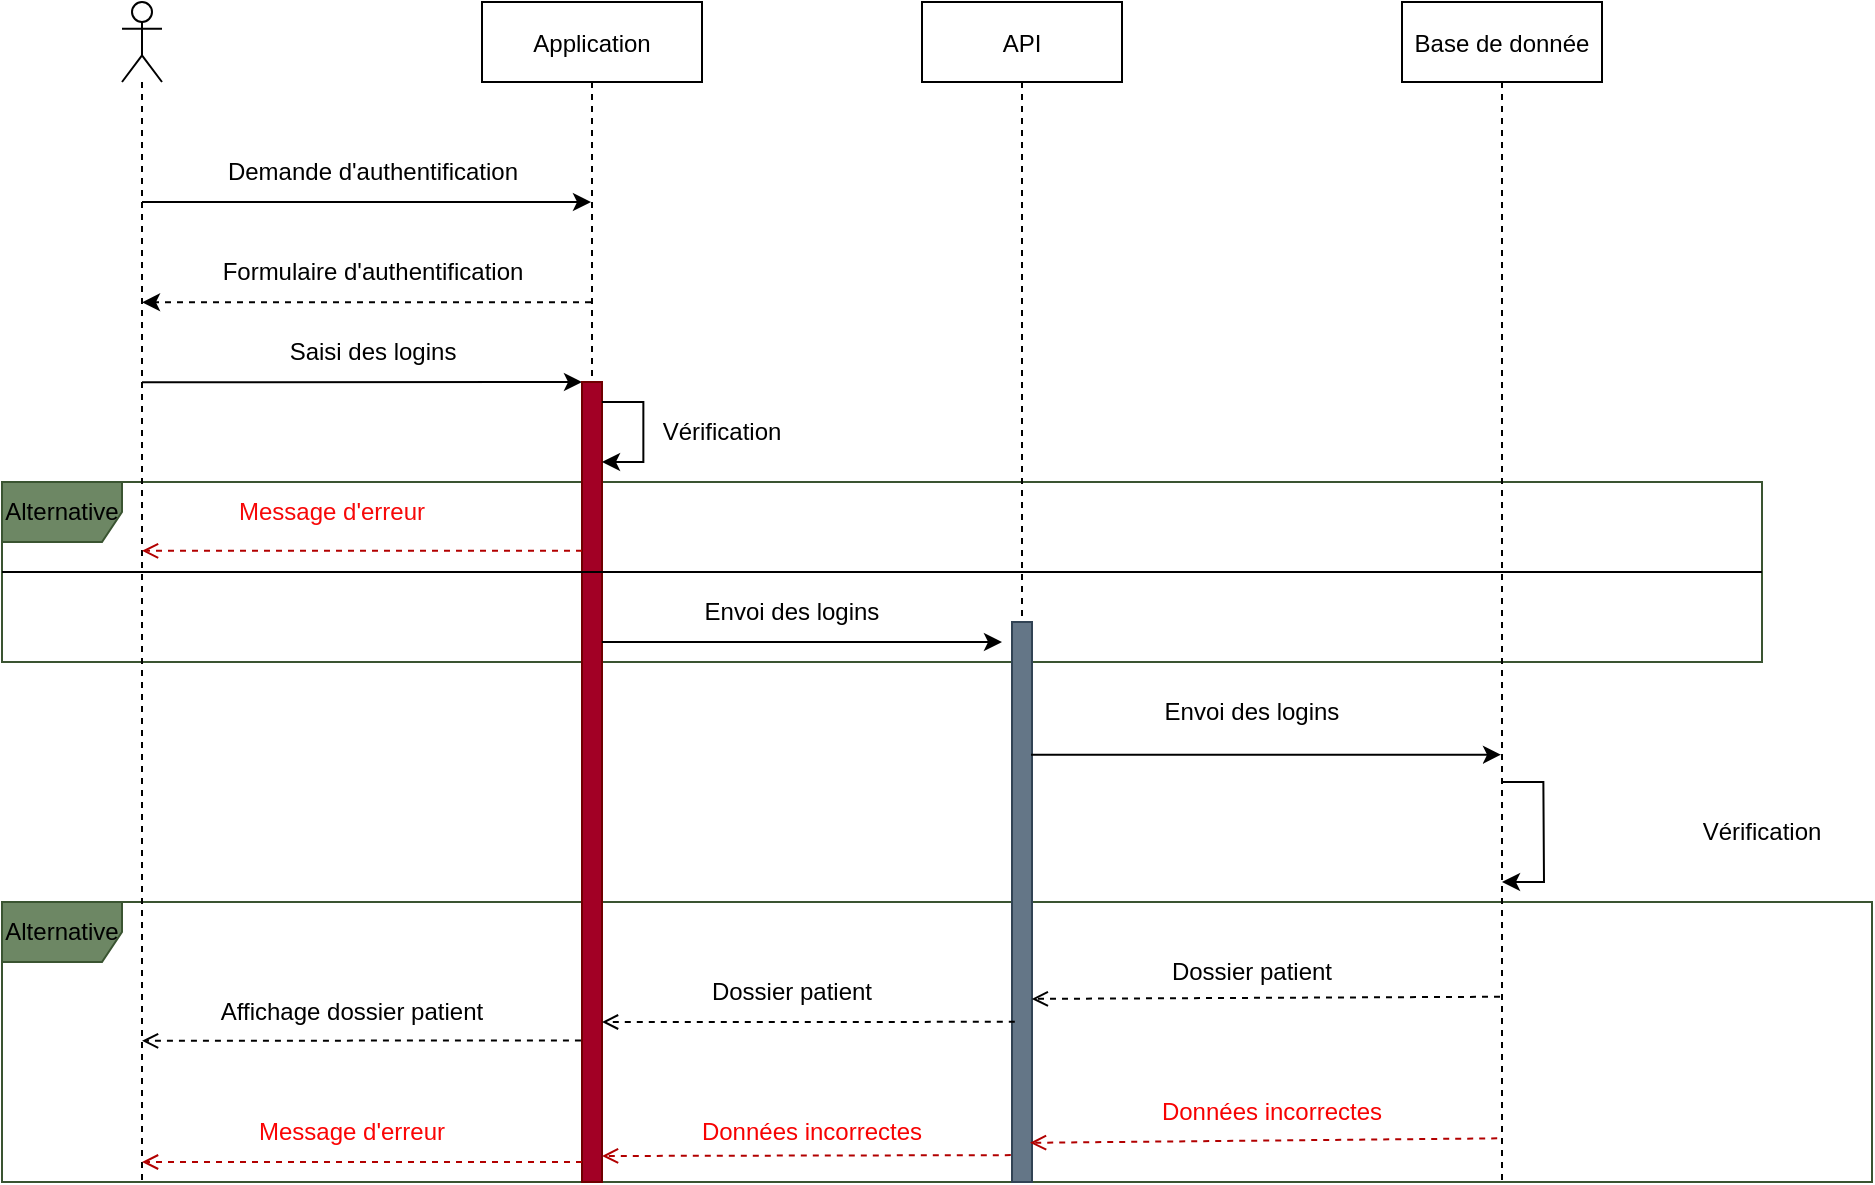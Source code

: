 <mxfile version="20.7.4" type="device"><diagram id="kgpKYQtTHZ0yAKxKKP6v" name="Consultation dossier patient"><mxGraphModel dx="1235" dy="731" grid="1" gridSize="10" guides="1" tooltips="1" connect="1" arrows="1" fold="1" page="1" pageScale="1" pageWidth="1200" pageHeight="1600" math="0" shadow="0"><root><mxCell id="0"/><mxCell id="1" parent="0"/><mxCell id="alyTVcxY_iNWk6geUawt-55" value="&lt;font color=&quot;#000000&quot;&gt;Alternative&lt;/font&gt;" style="shape=umlFrame;whiteSpace=wrap;html=1;fontColor=#ffffff;fillColor=#6d8764;strokeColor=#3A5431;" vertex="1" parent="1"><mxGeometry x="20" y="530" width="935" height="140" as="geometry"/></mxCell><mxCell id="alyTVcxY_iNWk6geUawt-46" value="&lt;font color=&quot;#000000&quot;&gt;Alternative&lt;/font&gt;" style="shape=umlFrame;whiteSpace=wrap;html=1;fontColor=#ffffff;fillColor=#6d8764;strokeColor=#3A5431;" vertex="1" parent="1"><mxGeometry x="20" y="320" width="880" height="90" as="geometry"/></mxCell><mxCell id="3nuBFxr9cyL0pnOWT2aG-1" value="Application" style="shape=umlLifeline;perimeter=lifelinePerimeter;container=1;collapsible=0;recursiveResize=0;rounded=0;shadow=0;strokeWidth=1;" parent="1" vertex="1"><mxGeometry x="260" y="80" width="110" height="590" as="geometry"/></mxCell><mxCell id="alyTVcxY_iNWk6geUawt-8" value="" style="endArrow=classic;html=1;rounded=0;entryX=0.5;entryY=0.208;entryDx=0;entryDy=0;entryPerimeter=0;" edge="1" parent="3nuBFxr9cyL0pnOWT2aG-1"><mxGeometry width="50" height="50" relative="1" as="geometry"><mxPoint x="-170" y="190.16" as="sourcePoint"/><mxPoint x="50" y="190" as="targetPoint"/></mxGeometry></mxCell><mxCell id="alyTVcxY_iNWk6geUawt-28" value="" style="rounded=0;whiteSpace=wrap;html=1;fillColor=#a20025;fontColor=#ffffff;strokeColor=#6F0000;" vertex="1" parent="3nuBFxr9cyL0pnOWT2aG-1"><mxGeometry x="50" y="190" width="10" height="400" as="geometry"/></mxCell><mxCell id="alyTVcxY_iNWk6geUawt-29" value="" style="endArrow=classic;html=1;rounded=0;" edge="1" parent="3nuBFxr9cyL0pnOWT2aG-1"><mxGeometry width="50" height="50" relative="1" as="geometry"><mxPoint x="60" y="200" as="sourcePoint"/><mxPoint x="60" y="230" as="targetPoint"/><Array as="points"><mxPoint x="80.68" y="200"/><mxPoint x="80.68" y="230"/></Array></mxGeometry></mxCell><mxCell id="3nuBFxr9cyL0pnOWT2aG-5" value="API" style="shape=umlLifeline;perimeter=lifelinePerimeter;container=1;collapsible=0;recursiveResize=0;rounded=0;shadow=0;strokeWidth=1;" parent="1" vertex="1"><mxGeometry x="480" y="80" width="100" height="590" as="geometry"/></mxCell><mxCell id="alyTVcxY_iNWk6geUawt-40" value="" style="rounded=0;whiteSpace=wrap;html=1;fillColor=#647687;fontColor=#ffffff;strokeColor=#314354;" vertex="1" parent="3nuBFxr9cyL0pnOWT2aG-5"><mxGeometry x="45" y="310" width="10" height="280" as="geometry"/></mxCell><mxCell id="oQELptFYkgZINnjtYW0D-3" value="" style="shape=umlLifeline;participant=umlActor;perimeter=lifelinePerimeter;whiteSpace=wrap;html=1;container=1;collapsible=0;recursiveResize=0;verticalAlign=top;spacingTop=36;outlineConnect=0;" parent="1" vertex="1"><mxGeometry x="80" y="80" width="20" height="590" as="geometry"/></mxCell><mxCell id="oQELptFYkgZINnjtYW0D-5" value="" style="endArrow=classic;html=1;rounded=0;" parent="oQELptFYkgZINnjtYW0D-3" target="3nuBFxr9cyL0pnOWT2aG-1" edge="1"><mxGeometry width="50" height="50" relative="1" as="geometry"><mxPoint x="10" y="100" as="sourcePoint"/><mxPoint x="60" y="50" as="targetPoint"/></mxGeometry></mxCell><mxCell id="oQELptFYkgZINnjtYW0D-4" value="Base de donnée" style="shape=umlLifeline;perimeter=lifelinePerimeter;container=1;collapsible=0;recursiveResize=0;rounded=0;shadow=0;strokeWidth=1;" parent="1" vertex="1"><mxGeometry x="720" y="80" width="100" height="590" as="geometry"/></mxCell><mxCell id="alyTVcxY_iNWk6geUawt-17" value="" style="endArrow=classic;html=1;rounded=0;" edge="1" parent="oQELptFYkgZINnjtYW0D-4"><mxGeometry width="50" height="50" relative="1" as="geometry"><mxPoint x="50" y="390" as="sourcePoint"/><mxPoint x="50" y="440" as="targetPoint"/><Array as="points"><mxPoint x="70.68" y="390"/><mxPoint x="71" y="440"/></Array></mxGeometry></mxCell><mxCell id="alyTVcxY_iNWk6geUawt-1" value="Demande d'authentification" style="text;html=1;align=center;verticalAlign=middle;resizable=0;points=[];autosize=1;strokeColor=none;fillColor=none;" vertex="1" parent="1"><mxGeometry x="120" y="150" width="170" height="30" as="geometry"/></mxCell><mxCell id="alyTVcxY_iNWk6geUawt-5" value="" style="endArrow=classic;html=1;rounded=0;entryX=0.5;entryY=0.208;entryDx=0;entryDy=0;entryPerimeter=0;dashed=1;" edge="1" parent="1" source="3nuBFxr9cyL0pnOWT2aG-1"><mxGeometry width="50" height="50" relative="1" as="geometry"><mxPoint x="310" y="230.0" as="sourcePoint"/><mxPoint x="90" y="230.16" as="targetPoint"/></mxGeometry></mxCell><mxCell id="alyTVcxY_iNWk6geUawt-6" value="Formulaire d'authentification" style="text;html=1;align=center;verticalAlign=middle;resizable=0;points=[];autosize=1;strokeColor=none;fillColor=none;" vertex="1" parent="1"><mxGeometry x="120" y="200" width="170" height="30" as="geometry"/></mxCell><mxCell id="alyTVcxY_iNWk6geUawt-9" value="Saisi des logins" style="text;html=1;align=center;verticalAlign=middle;resizable=0;points=[];autosize=1;strokeColor=none;fillColor=none;" vertex="1" parent="1"><mxGeometry x="150" y="240" width="110" height="30" as="geometry"/></mxCell><mxCell id="alyTVcxY_iNWk6geUawt-12" value="Vérification" style="text;html=1;strokeColor=none;fillColor=none;align=center;verticalAlign=middle;whiteSpace=wrap;rounded=0;" vertex="1" parent="1"><mxGeometry x="350" y="280" width="60" height="30" as="geometry"/></mxCell><mxCell id="alyTVcxY_iNWk6geUawt-15" value="Envoi des logins" style="text;html=1;strokeColor=none;fillColor=none;align=center;verticalAlign=middle;whiteSpace=wrap;rounded=0;" vertex="1" parent="1"><mxGeometry x="350" y="370" width="130" height="30" as="geometry"/></mxCell><mxCell id="alyTVcxY_iNWk6geUawt-16" value="Envoi des logins" style="text;html=1;strokeColor=none;fillColor=none;align=center;verticalAlign=middle;whiteSpace=wrap;rounded=0;" vertex="1" parent="1"><mxGeometry x="580" y="420" width="130" height="30" as="geometry"/></mxCell><mxCell id="alyTVcxY_iNWk6geUawt-18" value="Vérification" style="text;html=1;strokeColor=none;fillColor=none;align=center;verticalAlign=middle;whiteSpace=wrap;rounded=0;" vertex="1" parent="1"><mxGeometry x="870" y="480" width="60" height="30" as="geometry"/></mxCell><mxCell id="alyTVcxY_iNWk6geUawt-19" value="" style="endArrow=open;html=1;rounded=0;dashed=1;endFill=0;exitX=0.49;exitY=0.843;exitDx=0;exitDy=0;exitPerimeter=0;entryX=0.989;entryY=0.673;entryDx=0;entryDy=0;entryPerimeter=0;" edge="1" parent="1" source="oQELptFYkgZINnjtYW0D-4" target="alyTVcxY_iNWk6geUawt-40"><mxGeometry width="50" height="50" relative="1" as="geometry"><mxPoint x="740" y="570" as="sourcePoint"/><mxPoint x="590" y="570.5" as="targetPoint"/></mxGeometry></mxCell><mxCell id="alyTVcxY_iNWk6geUawt-21" value="Dossier patient" style="text;html=1;strokeColor=none;fillColor=none;align=center;verticalAlign=middle;whiteSpace=wrap;rounded=0;" vertex="1" parent="1"><mxGeometry x="580" y="550" width="130" height="30" as="geometry"/></mxCell><mxCell id="alyTVcxY_iNWk6geUawt-25" value="" style="endArrow=open;html=1;rounded=0;dashed=1;endFill=0;exitX=-0.053;exitY=0.823;exitDx=0;exitDy=0;exitPerimeter=0;" edge="1" parent="1" source="alyTVcxY_iNWk6geUawt-28"><mxGeometry width="50" height="50" relative="1" as="geometry"><mxPoint x="200" y="599.41" as="sourcePoint"/><mxPoint x="90" y="599.41" as="targetPoint"/></mxGeometry></mxCell><mxCell id="alyTVcxY_iNWk6geUawt-26" value="Affichage dossier patient" style="text;html=1;strokeColor=none;fillColor=none;align=center;verticalAlign=middle;whiteSpace=wrap;rounded=0;" vertex="1" parent="1"><mxGeometry x="120" y="570" width="150" height="30" as="geometry"/></mxCell><mxCell id="alyTVcxY_iNWk6geUawt-30" value="" style="endArrow=open;html=1;rounded=0;dashed=1;endFill=0;fillColor=#e51400;strokeColor=#B20000;exitX=0;exitY=0.211;exitDx=0;exitDy=0;exitPerimeter=0;" edge="1" parent="1" source="alyTVcxY_iNWk6geUawt-28" target="oQELptFYkgZINnjtYW0D-3"><mxGeometry width="50" height="50" relative="1" as="geometry"><mxPoint x="250" y="350" as="sourcePoint"/><mxPoint x="120" y="350" as="targetPoint"/></mxGeometry></mxCell><mxCell id="alyTVcxY_iNWk6geUawt-31" value="Message d'erreur" style="text;html=1;strokeColor=none;fillColor=none;align=center;verticalAlign=middle;whiteSpace=wrap;rounded=0;fontColor=#f70808;" vertex="1" parent="1"><mxGeometry x="120" y="320" width="130" height="30" as="geometry"/></mxCell><mxCell id="alyTVcxY_iNWk6geUawt-33" value="" style="endArrow=open;html=1;rounded=0;dashed=1;endFill=0;fillColor=#e51400;strokeColor=#B20000;exitX=-0.06;exitY=0.952;exitDx=0;exitDy=0;exitPerimeter=0;" edge="1" parent="1" source="alyTVcxY_iNWk6geUawt-40"><mxGeometry width="50" height="50" relative="1" as="geometry"><mxPoint x="450" y="585.5" as="sourcePoint"/><mxPoint x="320" y="657" as="targetPoint"/></mxGeometry></mxCell><mxCell id="alyTVcxY_iNWk6geUawt-34" value="" style="endArrow=open;html=1;rounded=0;dashed=1;endFill=0;fillColor=#e51400;strokeColor=#B20000;" edge="1" parent="1"><mxGeometry width="50" height="50" relative="1" as="geometry"><mxPoint x="310" y="660" as="sourcePoint"/><mxPoint x="90" y="660" as="targetPoint"/></mxGeometry></mxCell><mxCell id="alyTVcxY_iNWk6geUawt-35" value="Message d'erreur" style="text;html=1;strokeColor=none;fillColor=none;align=center;verticalAlign=middle;whiteSpace=wrap;rounded=0;fontColor=#fb0404;" vertex="1" parent="1"><mxGeometry x="130" y="630" width="130" height="30" as="geometry"/></mxCell><mxCell id="alyTVcxY_iNWk6geUawt-38" value="Données incorrectes" style="text;html=1;strokeColor=none;fillColor=none;align=center;verticalAlign=middle;whiteSpace=wrap;rounded=0;fontColor=#f70202;" vertex="1" parent="1"><mxGeometry x="590" y="620" width="130" height="30" as="geometry"/></mxCell><mxCell id="alyTVcxY_iNWk6geUawt-39" value="Données incorrectes" style="text;html=1;strokeColor=none;fillColor=none;align=center;verticalAlign=middle;whiteSpace=wrap;rounded=0;fontColor=#f70202;" vertex="1" parent="1"><mxGeometry x="360" y="630" width="130" height="30" as="geometry"/></mxCell><mxCell id="alyTVcxY_iNWk6geUawt-43" value="" style="endArrow=open;html=1;rounded=0;dashed=1;endFill=0;fillColor=#e51400;strokeColor=#B20000;entryX=0.9;entryY=0.93;entryDx=0;entryDy=0;entryPerimeter=0;exitX=0.476;exitY=0.963;exitDx=0;exitDy=0;exitPerimeter=0;" edge="1" parent="1" source="oQELptFYkgZINnjtYW0D-4" target="alyTVcxY_iNWk6geUawt-40"><mxGeometry width="50" height="50" relative="1" as="geometry"><mxPoint x="750" y="650" as="sourcePoint"/><mxPoint x="570" y="650" as="targetPoint"/></mxGeometry></mxCell><mxCell id="alyTVcxY_iNWk6geUawt-47" value="" style="line;strokeWidth=1;fillColor=none;align=left;verticalAlign=middle;spacingTop=-1;spacingLeft=3;spacingRight=3;rotatable=0;labelPosition=right;points=[];portConstraint=eastwest;strokeColor=inherit;fontColor=#000000;" vertex="1" parent="1"><mxGeometry x="20" y="361" width="880" height="8" as="geometry"/></mxCell><mxCell id="alyTVcxY_iNWk6geUawt-13" value="" style="endArrow=classic;html=1;rounded=0;" edge="1" parent="1"><mxGeometry width="50" height="50" relative="1" as="geometry"><mxPoint x="320" y="400" as="sourcePoint"/><mxPoint x="520" y="400" as="targetPoint"/></mxGeometry></mxCell><mxCell id="alyTVcxY_iNWk6geUawt-14" value="" style="endArrow=classic;html=1;rounded=0;exitX=0.953;exitY=0.237;exitDx=0;exitDy=0;exitPerimeter=0;" edge="1" parent="1" source="alyTVcxY_iNWk6geUawt-40" target="oQELptFYkgZINnjtYW0D-4"><mxGeometry width="50" height="50" relative="1" as="geometry"><mxPoint x="530" y="460" as="sourcePoint"/><mxPoint x="740" y="462" as="targetPoint"/></mxGeometry></mxCell><mxCell id="alyTVcxY_iNWk6geUawt-58" value="" style="endArrow=open;html=1;rounded=0;dashed=1;endFill=0;entryX=1;entryY=0.8;entryDx=0;entryDy=0;entryPerimeter=0;exitX=0.14;exitY=0.714;exitDx=0;exitDy=0;exitPerimeter=0;" edge="1" parent="1" source="alyTVcxY_iNWk6geUawt-40" target="alyTVcxY_iNWk6geUawt-28"><mxGeometry width="50" height="50" relative="1" as="geometry"><mxPoint x="490" y="590" as="sourcePoint"/><mxPoint x="340.0" y="581.07" as="targetPoint"/></mxGeometry></mxCell><mxCell id="alyTVcxY_iNWk6geUawt-59" value="Dossier patient" style="text;html=1;strokeColor=none;fillColor=none;align=center;verticalAlign=middle;whiteSpace=wrap;rounded=0;" vertex="1" parent="1"><mxGeometry x="350" y="560" width="130" height="30" as="geometry"/></mxCell></root></mxGraphModel></diagram></mxfile>